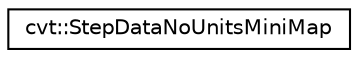 digraph "Graphical Class Hierarchy"
{
 // LATEX_PDF_SIZE
  edge [fontname="Helvetica",fontsize="10",labelfontname="Helvetica",labelfontsize="10"];
  node [fontname="Helvetica",fontsize="10",shape=record];
  rankdir="LR";
  Node0 [label="cvt::StepDataNoUnitsMiniMap",height=0.2,width=0.4,color="black", fillcolor="white", style="filled",URL="$d5/df3/structcvt_1_1StepDataNoUnitsMiniMap.html",tooltip=" "];
}
